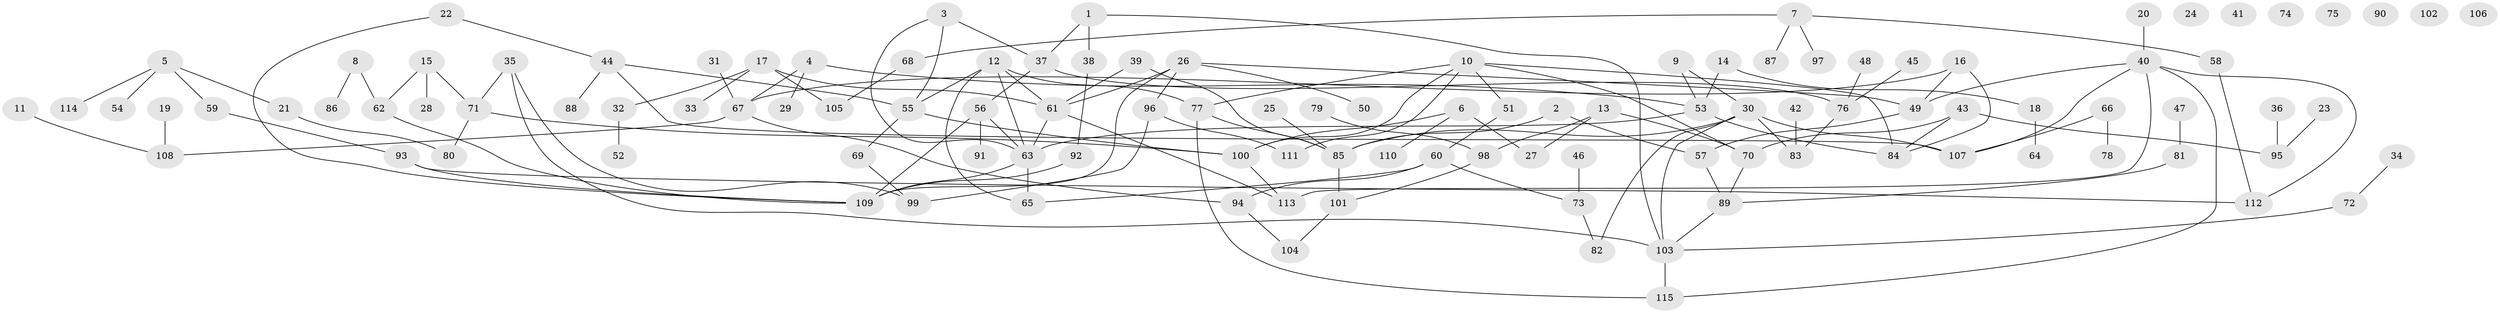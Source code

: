 // coarse degree distribution, {3: 0.18666666666666668, 5: 0.05333333333333334, 6: 0.09333333333333334, 4: 0.04, 1: 0.28, 2: 0.16, 7: 0.06666666666666667, 0: 0.09333333333333334, 8: 0.02666666666666667}
// Generated by graph-tools (version 1.1) at 2025/41/03/06/25 10:41:24]
// undirected, 115 vertices, 147 edges
graph export_dot {
graph [start="1"]
  node [color=gray90,style=filled];
  1;
  2;
  3;
  4;
  5;
  6;
  7;
  8;
  9;
  10;
  11;
  12;
  13;
  14;
  15;
  16;
  17;
  18;
  19;
  20;
  21;
  22;
  23;
  24;
  25;
  26;
  27;
  28;
  29;
  30;
  31;
  32;
  33;
  34;
  35;
  36;
  37;
  38;
  39;
  40;
  41;
  42;
  43;
  44;
  45;
  46;
  47;
  48;
  49;
  50;
  51;
  52;
  53;
  54;
  55;
  56;
  57;
  58;
  59;
  60;
  61;
  62;
  63;
  64;
  65;
  66;
  67;
  68;
  69;
  70;
  71;
  72;
  73;
  74;
  75;
  76;
  77;
  78;
  79;
  80;
  81;
  82;
  83;
  84;
  85;
  86;
  87;
  88;
  89;
  90;
  91;
  92;
  93;
  94;
  95;
  96;
  97;
  98;
  99;
  100;
  101;
  102;
  103;
  104;
  105;
  106;
  107;
  108;
  109;
  110;
  111;
  112;
  113;
  114;
  115;
  1 -- 37;
  1 -- 38;
  1 -- 103;
  2 -- 57;
  2 -- 85;
  3 -- 37;
  3 -- 55;
  3 -- 63;
  4 -- 29;
  4 -- 53;
  4 -- 67;
  5 -- 21;
  5 -- 54;
  5 -- 59;
  5 -- 114;
  6 -- 27;
  6 -- 100;
  6 -- 110;
  7 -- 58;
  7 -- 68;
  7 -- 87;
  7 -- 97;
  8 -- 62;
  8 -- 86;
  9 -- 30;
  9 -- 53;
  10 -- 51;
  10 -- 70;
  10 -- 77;
  10 -- 84;
  10 -- 100;
  10 -- 111;
  11 -- 108;
  12 -- 55;
  12 -- 61;
  12 -- 63;
  12 -- 65;
  12 -- 77;
  13 -- 27;
  13 -- 70;
  13 -- 98;
  14 -- 18;
  14 -- 53;
  15 -- 28;
  15 -- 62;
  15 -- 71;
  16 -- 49;
  16 -- 67;
  16 -- 84;
  17 -- 32;
  17 -- 33;
  17 -- 61;
  17 -- 105;
  18 -- 64;
  19 -- 108;
  20 -- 40;
  21 -- 80;
  22 -- 44;
  22 -- 109;
  23 -- 95;
  25 -- 85;
  26 -- 49;
  26 -- 50;
  26 -- 61;
  26 -- 96;
  26 -- 109;
  30 -- 82;
  30 -- 83;
  30 -- 85;
  30 -- 103;
  30 -- 107;
  31 -- 67;
  32 -- 52;
  34 -- 72;
  35 -- 71;
  35 -- 99;
  35 -- 103;
  36 -- 95;
  37 -- 56;
  37 -- 76;
  38 -- 92;
  39 -- 61;
  39 -- 85;
  40 -- 49;
  40 -- 107;
  40 -- 112;
  40 -- 113;
  40 -- 115;
  42 -- 83;
  43 -- 70;
  43 -- 84;
  43 -- 95;
  44 -- 55;
  44 -- 88;
  44 -- 107;
  45 -- 76;
  46 -- 73;
  47 -- 81;
  48 -- 76;
  49 -- 57;
  51 -- 60;
  53 -- 63;
  53 -- 84;
  55 -- 69;
  55 -- 100;
  56 -- 63;
  56 -- 91;
  56 -- 109;
  57 -- 89;
  58 -- 112;
  59 -- 93;
  60 -- 65;
  60 -- 73;
  60 -- 94;
  61 -- 63;
  61 -- 113;
  62 -- 109;
  63 -- 65;
  63 -- 109;
  66 -- 78;
  66 -- 107;
  67 -- 94;
  67 -- 108;
  68 -- 105;
  69 -- 99;
  70 -- 89;
  71 -- 80;
  71 -- 100;
  72 -- 103;
  73 -- 82;
  76 -- 83;
  77 -- 85;
  77 -- 115;
  79 -- 98;
  81 -- 89;
  85 -- 101;
  89 -- 103;
  92 -- 109;
  93 -- 109;
  93 -- 112;
  94 -- 104;
  96 -- 99;
  96 -- 111;
  98 -- 101;
  100 -- 113;
  101 -- 104;
  103 -- 115;
}
